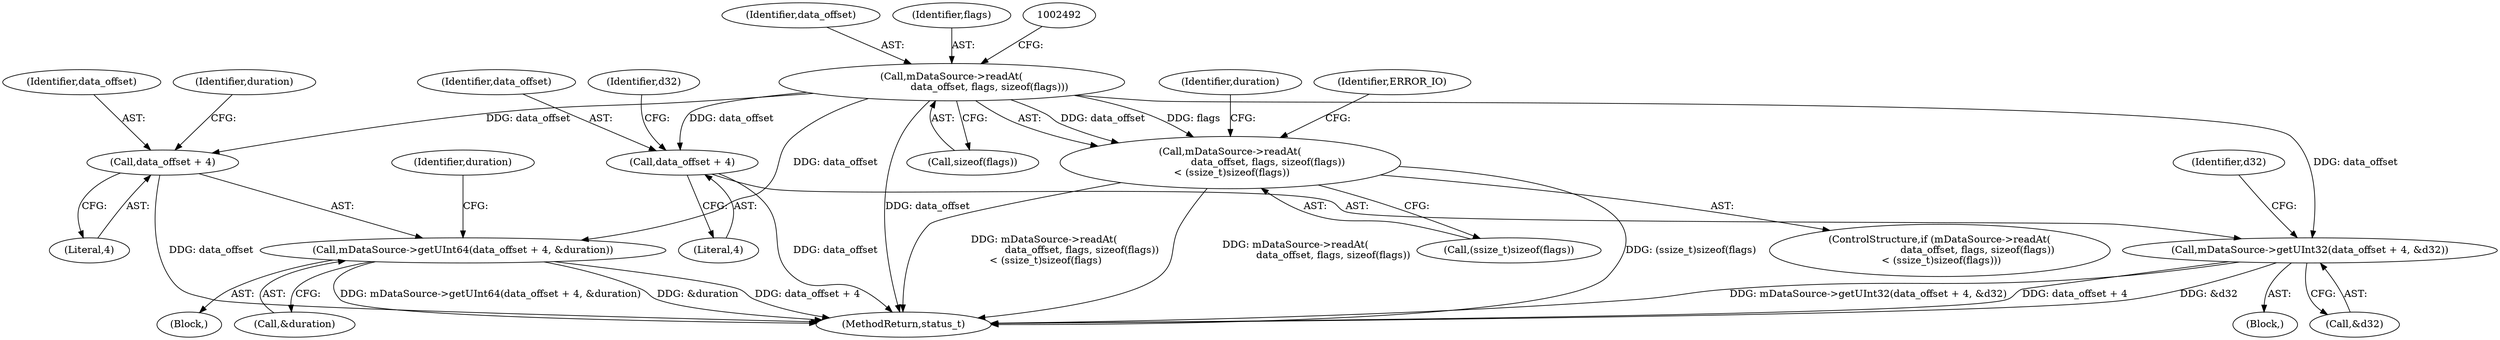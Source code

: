 digraph "0_Android_463a6f807e187828442949d1924e143cf07778c6@API" {
"1002486" [label="(Call,mDataSource->readAt(\n                        data_offset, flags, sizeof(flags)))"];
"1002485" [label="(Call,mDataSource->readAt(\n                        data_offset, flags, sizeof(flags))\n < (ssize_t)sizeof(flags))"];
"1002516" [label="(Call,mDataSource->getUInt64(data_offset + 4, &duration))"];
"1002517" [label="(Call,data_offset + 4)"];
"1002539" [label="(Call,mDataSource->getUInt32(data_offset + 4, &d32))"];
"1002540" [label="(Call,data_offset + 4)"];
"1002487" [label="(Identifier,data_offset)"];
"1002497" [label="(Identifier,ERROR_IO)"];
"1002518" [label="(Identifier,data_offset)"];
"1002524" [label="(Identifier,duration)"];
"1002488" [label="(Identifier,flags)"];
"1002537" [label="(Block,)"];
"1002541" [label="(Identifier,data_offset)"];
"1002540" [label="(Call,data_offset + 4)"];
"1002484" [label="(ControlStructure,if (mDataSource->readAt(\n                        data_offset, flags, sizeof(flags))\n < (ssize_t)sizeof(flags)))"];
"1002491" [label="(Call,(ssize_t)sizeof(flags))"];
"1002517" [label="(Call,data_offset + 4)"];
"1002547" [label="(Identifier,d32)"];
"1002516" [label="(Call,mDataSource->getUInt64(data_offset + 4, &duration))"];
"1002508" [label="(Block,)"];
"1002485" [label="(Call,mDataSource->readAt(\n                        data_offset, flags, sizeof(flags))\n < (ssize_t)sizeof(flags))"];
"1002542" [label="(Literal,4)"];
"1002500" [label="(Identifier,duration)"];
"1002486" [label="(Call,mDataSource->readAt(\n                        data_offset, flags, sizeof(flags)))"];
"1002489" [label="(Call,sizeof(flags))"];
"1002911" [label="(MethodReturn,status_t)"];
"1002543" [label="(Call,&d32)"];
"1002519" [label="(Literal,4)"];
"1002539" [label="(Call,mDataSource->getUInt32(data_offset + 4, &d32))"];
"1002520" [label="(Call,&duration)"];
"1002521" [label="(Identifier,duration)"];
"1002544" [label="(Identifier,d32)"];
"1002486" -> "1002485"  [label="AST: "];
"1002486" -> "1002489"  [label="CFG: "];
"1002487" -> "1002486"  [label="AST: "];
"1002488" -> "1002486"  [label="AST: "];
"1002489" -> "1002486"  [label="AST: "];
"1002492" -> "1002486"  [label="CFG: "];
"1002486" -> "1002911"  [label="DDG: data_offset"];
"1002486" -> "1002485"  [label="DDG: data_offset"];
"1002486" -> "1002485"  [label="DDG: flags"];
"1002486" -> "1002516"  [label="DDG: data_offset"];
"1002486" -> "1002517"  [label="DDG: data_offset"];
"1002486" -> "1002539"  [label="DDG: data_offset"];
"1002486" -> "1002540"  [label="DDG: data_offset"];
"1002485" -> "1002484"  [label="AST: "];
"1002485" -> "1002491"  [label="CFG: "];
"1002491" -> "1002485"  [label="AST: "];
"1002497" -> "1002485"  [label="CFG: "];
"1002500" -> "1002485"  [label="CFG: "];
"1002485" -> "1002911"  [label="DDG: mDataSource->readAt(\n                        data_offset, flags, sizeof(flags))\n < (ssize_t)sizeof(flags)"];
"1002485" -> "1002911"  [label="DDG: mDataSource->readAt(\n                        data_offset, flags, sizeof(flags))"];
"1002485" -> "1002911"  [label="DDG: (ssize_t)sizeof(flags)"];
"1002516" -> "1002508"  [label="AST: "];
"1002516" -> "1002520"  [label="CFG: "];
"1002517" -> "1002516"  [label="AST: "];
"1002520" -> "1002516"  [label="AST: "];
"1002524" -> "1002516"  [label="CFG: "];
"1002516" -> "1002911"  [label="DDG: mDataSource->getUInt64(data_offset + 4, &duration)"];
"1002516" -> "1002911"  [label="DDG: &duration"];
"1002516" -> "1002911"  [label="DDG: data_offset + 4"];
"1002517" -> "1002519"  [label="CFG: "];
"1002518" -> "1002517"  [label="AST: "];
"1002519" -> "1002517"  [label="AST: "];
"1002521" -> "1002517"  [label="CFG: "];
"1002517" -> "1002911"  [label="DDG: data_offset"];
"1002539" -> "1002537"  [label="AST: "];
"1002539" -> "1002543"  [label="CFG: "];
"1002540" -> "1002539"  [label="AST: "];
"1002543" -> "1002539"  [label="AST: "];
"1002547" -> "1002539"  [label="CFG: "];
"1002539" -> "1002911"  [label="DDG: &d32"];
"1002539" -> "1002911"  [label="DDG: mDataSource->getUInt32(data_offset + 4, &d32)"];
"1002539" -> "1002911"  [label="DDG: data_offset + 4"];
"1002540" -> "1002542"  [label="CFG: "];
"1002541" -> "1002540"  [label="AST: "];
"1002542" -> "1002540"  [label="AST: "];
"1002544" -> "1002540"  [label="CFG: "];
"1002540" -> "1002911"  [label="DDG: data_offset"];
}
